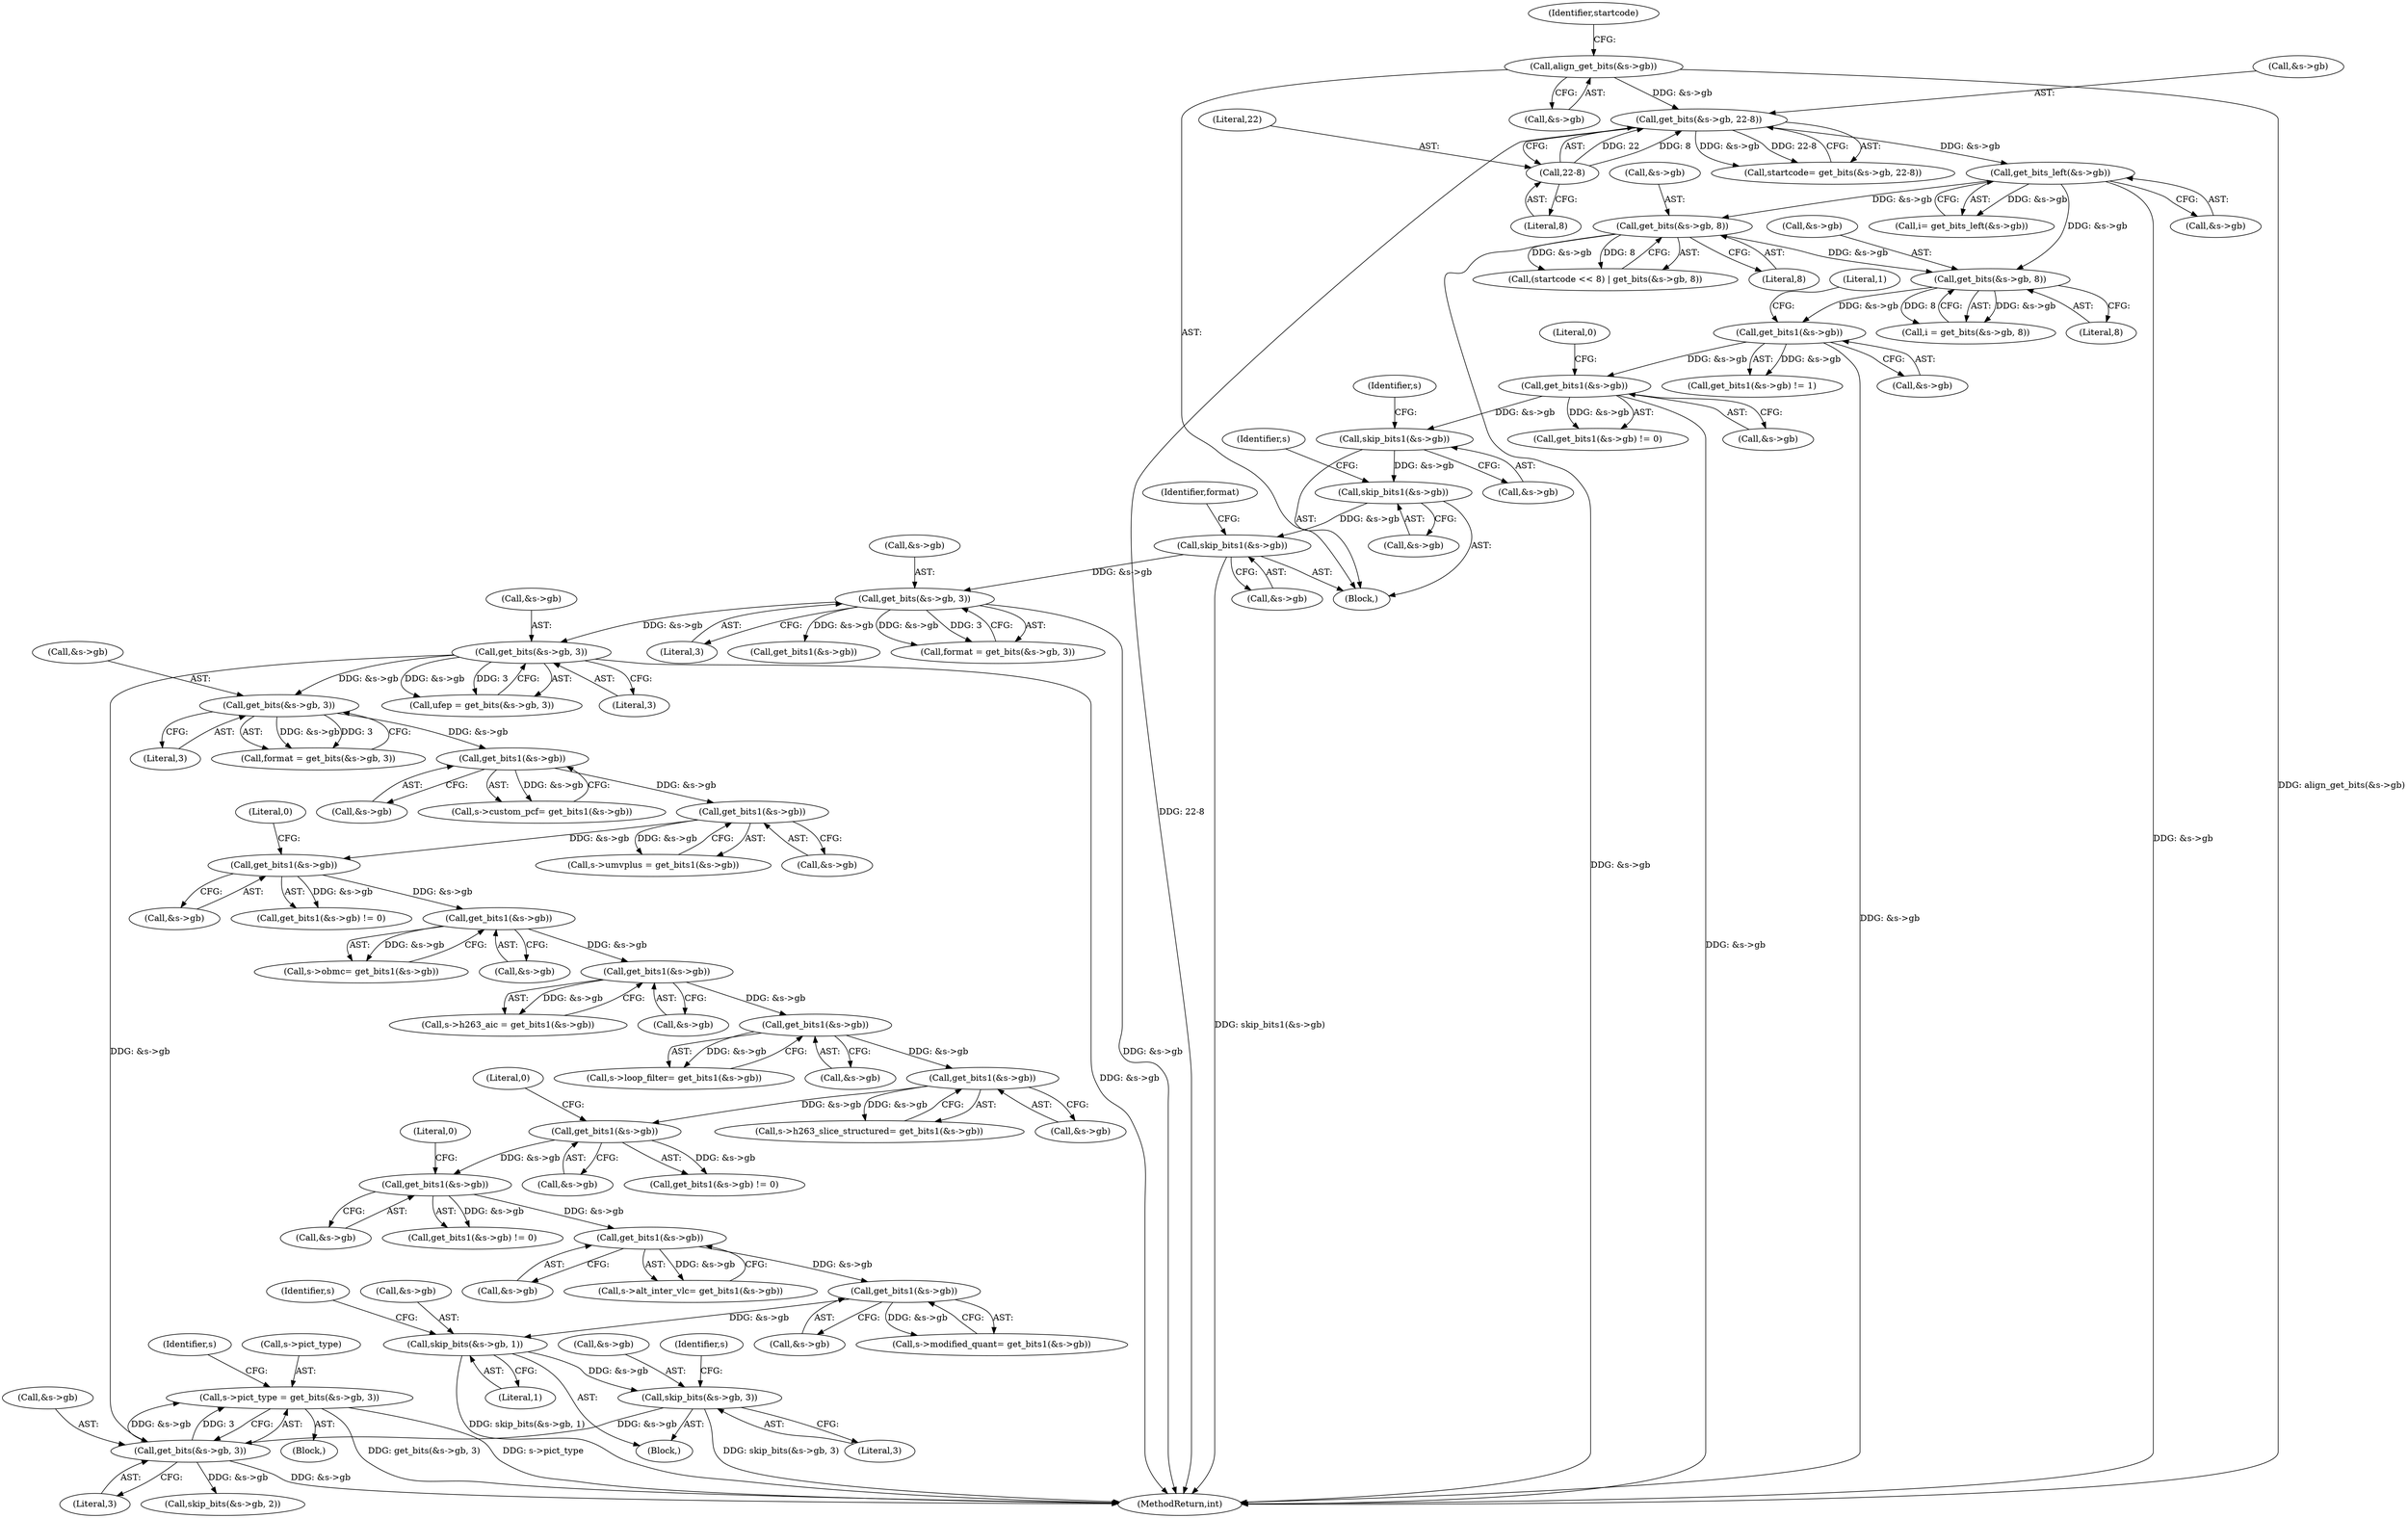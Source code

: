 digraph "0_libav_0a49a62f998747cfa564d98d36a459fe70d3299b@pointer" {
"1000634" [label="(Call,s->pict_type = get_bits(&s->gb, 3))"];
"1000638" [label="(Call,get_bits(&s->gb, 3))"];
"1000612" [label="(Call,skip_bits(&s->gb, 3))"];
"1000606" [label="(Call,skip_bits(&s->gb, 1))"];
"1000592" [label="(Call,get_bits1(&s->gb))"];
"1000583" [label="(Call,get_bits1(&s->gb))"];
"1000566" [label="(Call,get_bits1(&s->gb))"];
"1000551" [label="(Call,get_bits1(&s->gb))"];
"1000544" [label="(Call,get_bits1(&s->gb))"];
"1000520" [label="(Call,get_bits1(&s->gb))"];
"1000511" [label="(Call,get_bits1(&s->gb))"];
"1000502" [label="(Call,get_bits1(&s->gb))"];
"1000485" [label="(Call,get_bits1(&s->gb))"];
"1000478" [label="(Call,get_bits1(&s->gb))"];
"1000469" [label="(Call,get_bits1(&s->gb))"];
"1000453" [label="(Call,get_bits(&s->gb, 3))"];
"1000440" [label="(Call,get_bits(&s->gb, 3))"];
"1000292" [label="(Call,get_bits(&s->gb, 3))"];
"1000285" [label="(Call,skip_bits1(&s->gb))"];
"1000280" [label="(Call,skip_bits1(&s->gb))"];
"1000275" [label="(Call,skip_bits1(&s->gb))"];
"1000259" [label="(Call,get_bits1(&s->gb))"];
"1000241" [label="(Call,get_bits1(&s->gb))"];
"1000207" [label="(Call,get_bits(&s->gb, 8))"];
"1000179" [label="(Call,get_bits(&s->gb, 8))"];
"1000160" [label="(Call,get_bits_left(&s->gb))"];
"1000149" [label="(Call,get_bits(&s->gb, 22-8))"];
"1000142" [label="(Call,align_get_bits(&s->gb))"];
"1000154" [label="(Call,22-8)"];
"1000490" [label="(Literal,0)"];
"1000160" [label="(Call,get_bits_left(&s->gb))"];
"1000588" [label="(Call,s->modified_quant= get_bits1(&s->gb))"];
"1000638" [label="(Call,get_bits(&s->gb, 3))"];
"1000693" [label="(Call,skip_bits(&s->gb, 2))"];
"1000156" [label="(Literal,8)"];
"1000606" [label="(Call,skip_bits(&s->gb, 1))"];
"1000184" [label="(Literal,8)"];
"1000550" [label="(Call,get_bits1(&s->gb) != 0)"];
"1000440" [label="(Call,get_bits(&s->gb, 3))"];
"1000634" [label="(Call,s->pict_type = get_bits(&s->gb, 3))"];
"1000479" [label="(Call,&s->gb)"];
"1000551" [label="(Call,get_bits1(&s->gb))"];
"1000212" [label="(Literal,8)"];
"1000566" [label="(Call,get_bits1(&s->gb))"];
"1000431" [label="(Block,)"];
"1000242" [label="(Call,&s->gb)"];
"1000507" [label="(Call,s->h263_aic = get_bits1(&s->gb))"];
"1000260" [label="(Call,&s->gb)"];
"1000297" [label="(Literal,3)"];
"1000454" [label="(Call,&s->gb)"];
"1000636" [label="(Identifier,s)"];
"1000338" [label="(Call,get_bits1(&s->gb))"];
"1000611" [label="(Literal,1)"];
"1000486" [label="(Call,&s->gb)"];
"1000545" [label="(Call,&s->gb)"];
"1000584" [label="(Call,&s->gb)"];
"1000154" [label="(Call,22-8)"];
"1000556" [label="(Literal,0)"];
"1000281" [label="(Call,&s->gb)"];
"1000635" [label="(Call,s->pict_type)"];
"1000288" [label="(Identifier,s)"];
"1000592" [label="(Call,get_bits1(&s->gb))"];
"1000258" [label="(Call,get_bits1(&s->gb) != 0)"];
"1000478" [label="(Call,get_bits1(&s->gb))"];
"1000147" [label="(Call,startcode= get_bits(&s->gb, 22-8))"];
"1000516" [label="(Call,s->loop_filter= get_bits1(&s->gb))"];
"1000450" [label="(Block,)"];
"1000643" [label="(Literal,3)"];
"1000241" [label="(Call,get_bits1(&s->gb))"];
"1000474" [label="(Call,s->umvplus = get_bits1(&s->gb))"];
"1000552" [label="(Call,&s->gb)"];
"1000175" [label="(Call,(startcode << 8) | get_bits(&s->gb, 8))"];
"1000292" [label="(Call,get_bits(&s->gb, 3))"];
"1000275" [label="(Call,skip_bits1(&s->gb))"];
"1000544" [label="(Call,get_bits1(&s->gb))"];
"1000161" [label="(Call,&s->gb)"];
"1000485" [label="(Call,get_bits1(&s->gb))"];
"1000143" [label="(Call,&s->gb)"];
"1000646" [label="(Identifier,s)"];
"1000521" [label="(Call,&s->gb)"];
"1000286" [label="(Call,&s->gb)"];
"1000520" [label="(Call,get_bits1(&s->gb))"];
"1000498" [label="(Call,s->obmc= get_bits1(&s->gb))"];
"1000639" [label="(Call,&s->gb)"];
"1000613" [label="(Call,&s->gb)"];
"1000511" [label="(Call,get_bits1(&s->gb))"];
"1000470" [label="(Call,&s->gb)"];
"1000259" [label="(Call,get_bits1(&s->gb))"];
"1000240" [label="(Call,get_bits1(&s->gb) != 1)"];
"1000280" [label="(Call,skip_bits1(&s->gb))"];
"1000290" [label="(Call,format = get_bits(&s->gb, 3))"];
"1000502" [label="(Call,get_bits1(&s->gb))"];
"1000150" [label="(Call,&s->gb)"];
"1000458" [label="(Literal,3)"];
"1000283" [label="(Identifier,s)"];
"1000451" [label="(Call,format = get_bits(&s->gb, 3))"];
"1000607" [label="(Call,&s->gb)"];
"1000617" [label="(Literal,3)"];
"1000438" [label="(Call,ufep = get_bits(&s->gb, 3))"];
"1000512" [label="(Call,&s->gb)"];
"1000579" [label="(Call,s->alt_inter_vlc= get_bits1(&s->gb))"];
"1000453" [label="(Call,get_bits(&s->gb, 3))"];
"1000583" [label="(Call,get_bits1(&s->gb))"];
"1000148" [label="(Identifier,startcode)"];
"1000469" [label="(Call,get_bits1(&s->gb))"];
"1000540" [label="(Call,s->h263_slice_structured= get_bits1(&s->gb))"];
"1000179" [label="(Call,get_bits(&s->gb, 8))"];
"1000593" [label="(Call,&s->gb)"];
"1000612" [label="(Call,skip_bits(&s->gb, 3))"];
"1000445" [label="(Literal,3)"];
"1000246" [label="(Literal,1)"];
"1000142" [label="(Call,align_get_bits(&s->gb))"];
"1000205" [label="(Call,i = get_bits(&s->gb, 8))"];
"1000285" [label="(Call,skip_bits1(&s->gb))"];
"1000207" [label="(Call,get_bits(&s->gb, 8))"];
"1000465" [label="(Call,s->custom_pcf= get_bits1(&s->gb))"];
"1000149" [label="(Call,get_bits(&s->gb, 22-8))"];
"1000291" [label="(Identifier,format)"];
"1000567" [label="(Call,&s->gb)"];
"1000208" [label="(Call,&s->gb)"];
"1000180" [label="(Call,&s->gb)"];
"1000276" [label="(Call,&s->gb)"];
"1000571" [label="(Literal,0)"];
"1000441" [label="(Call,&s->gb)"];
"1000264" [label="(Literal,0)"];
"1001092" [label="(MethodReturn,int)"];
"1000136" [label="(Block,)"];
"1000565" [label="(Call,get_bits1(&s->gb) != 0)"];
"1000293" [label="(Call,&s->gb)"];
"1000503" [label="(Call,&s->gb)"];
"1000484" [label="(Call,get_bits1(&s->gb) != 0)"];
"1000155" [label="(Literal,22)"];
"1000158" [label="(Call,i= get_bits_left(&s->gb))"];
"1000615" [label="(Identifier,s)"];
"1000634" -> "1000431"  [label="AST: "];
"1000634" -> "1000638"  [label="CFG: "];
"1000635" -> "1000634"  [label="AST: "];
"1000638" -> "1000634"  [label="AST: "];
"1000646" -> "1000634"  [label="CFG: "];
"1000634" -> "1001092"  [label="DDG: get_bits(&s->gb, 3)"];
"1000634" -> "1001092"  [label="DDG: s->pict_type"];
"1000638" -> "1000634"  [label="DDG: &s->gb"];
"1000638" -> "1000634"  [label="DDG: 3"];
"1000638" -> "1000643"  [label="CFG: "];
"1000639" -> "1000638"  [label="AST: "];
"1000643" -> "1000638"  [label="AST: "];
"1000638" -> "1001092"  [label="DDG: &s->gb"];
"1000612" -> "1000638"  [label="DDG: &s->gb"];
"1000440" -> "1000638"  [label="DDG: &s->gb"];
"1000638" -> "1000693"  [label="DDG: &s->gb"];
"1000612" -> "1000450"  [label="AST: "];
"1000612" -> "1000617"  [label="CFG: "];
"1000613" -> "1000612"  [label="AST: "];
"1000617" -> "1000612"  [label="AST: "];
"1000636" -> "1000612"  [label="CFG: "];
"1000612" -> "1001092"  [label="DDG: skip_bits(&s->gb, 3)"];
"1000606" -> "1000612"  [label="DDG: &s->gb"];
"1000606" -> "1000450"  [label="AST: "];
"1000606" -> "1000611"  [label="CFG: "];
"1000607" -> "1000606"  [label="AST: "];
"1000611" -> "1000606"  [label="AST: "];
"1000615" -> "1000606"  [label="CFG: "];
"1000606" -> "1001092"  [label="DDG: skip_bits(&s->gb, 1)"];
"1000592" -> "1000606"  [label="DDG: &s->gb"];
"1000592" -> "1000588"  [label="AST: "];
"1000592" -> "1000593"  [label="CFG: "];
"1000593" -> "1000592"  [label="AST: "];
"1000588" -> "1000592"  [label="CFG: "];
"1000592" -> "1000588"  [label="DDG: &s->gb"];
"1000583" -> "1000592"  [label="DDG: &s->gb"];
"1000583" -> "1000579"  [label="AST: "];
"1000583" -> "1000584"  [label="CFG: "];
"1000584" -> "1000583"  [label="AST: "];
"1000579" -> "1000583"  [label="CFG: "];
"1000583" -> "1000579"  [label="DDG: &s->gb"];
"1000566" -> "1000583"  [label="DDG: &s->gb"];
"1000566" -> "1000565"  [label="AST: "];
"1000566" -> "1000567"  [label="CFG: "];
"1000567" -> "1000566"  [label="AST: "];
"1000571" -> "1000566"  [label="CFG: "];
"1000566" -> "1000565"  [label="DDG: &s->gb"];
"1000551" -> "1000566"  [label="DDG: &s->gb"];
"1000551" -> "1000550"  [label="AST: "];
"1000551" -> "1000552"  [label="CFG: "];
"1000552" -> "1000551"  [label="AST: "];
"1000556" -> "1000551"  [label="CFG: "];
"1000551" -> "1000550"  [label="DDG: &s->gb"];
"1000544" -> "1000551"  [label="DDG: &s->gb"];
"1000544" -> "1000540"  [label="AST: "];
"1000544" -> "1000545"  [label="CFG: "];
"1000545" -> "1000544"  [label="AST: "];
"1000540" -> "1000544"  [label="CFG: "];
"1000544" -> "1000540"  [label="DDG: &s->gb"];
"1000520" -> "1000544"  [label="DDG: &s->gb"];
"1000520" -> "1000516"  [label="AST: "];
"1000520" -> "1000521"  [label="CFG: "];
"1000521" -> "1000520"  [label="AST: "];
"1000516" -> "1000520"  [label="CFG: "];
"1000520" -> "1000516"  [label="DDG: &s->gb"];
"1000511" -> "1000520"  [label="DDG: &s->gb"];
"1000511" -> "1000507"  [label="AST: "];
"1000511" -> "1000512"  [label="CFG: "];
"1000512" -> "1000511"  [label="AST: "];
"1000507" -> "1000511"  [label="CFG: "];
"1000511" -> "1000507"  [label="DDG: &s->gb"];
"1000502" -> "1000511"  [label="DDG: &s->gb"];
"1000502" -> "1000498"  [label="AST: "];
"1000502" -> "1000503"  [label="CFG: "];
"1000503" -> "1000502"  [label="AST: "];
"1000498" -> "1000502"  [label="CFG: "];
"1000502" -> "1000498"  [label="DDG: &s->gb"];
"1000485" -> "1000502"  [label="DDG: &s->gb"];
"1000485" -> "1000484"  [label="AST: "];
"1000485" -> "1000486"  [label="CFG: "];
"1000486" -> "1000485"  [label="AST: "];
"1000490" -> "1000485"  [label="CFG: "];
"1000485" -> "1000484"  [label="DDG: &s->gb"];
"1000478" -> "1000485"  [label="DDG: &s->gb"];
"1000478" -> "1000474"  [label="AST: "];
"1000478" -> "1000479"  [label="CFG: "];
"1000479" -> "1000478"  [label="AST: "];
"1000474" -> "1000478"  [label="CFG: "];
"1000478" -> "1000474"  [label="DDG: &s->gb"];
"1000469" -> "1000478"  [label="DDG: &s->gb"];
"1000469" -> "1000465"  [label="AST: "];
"1000469" -> "1000470"  [label="CFG: "];
"1000470" -> "1000469"  [label="AST: "];
"1000465" -> "1000469"  [label="CFG: "];
"1000469" -> "1000465"  [label="DDG: &s->gb"];
"1000453" -> "1000469"  [label="DDG: &s->gb"];
"1000453" -> "1000451"  [label="AST: "];
"1000453" -> "1000458"  [label="CFG: "];
"1000454" -> "1000453"  [label="AST: "];
"1000458" -> "1000453"  [label="AST: "];
"1000451" -> "1000453"  [label="CFG: "];
"1000453" -> "1000451"  [label="DDG: &s->gb"];
"1000453" -> "1000451"  [label="DDG: 3"];
"1000440" -> "1000453"  [label="DDG: &s->gb"];
"1000440" -> "1000438"  [label="AST: "];
"1000440" -> "1000445"  [label="CFG: "];
"1000441" -> "1000440"  [label="AST: "];
"1000445" -> "1000440"  [label="AST: "];
"1000438" -> "1000440"  [label="CFG: "];
"1000440" -> "1001092"  [label="DDG: &s->gb"];
"1000440" -> "1000438"  [label="DDG: &s->gb"];
"1000440" -> "1000438"  [label="DDG: 3"];
"1000292" -> "1000440"  [label="DDG: &s->gb"];
"1000292" -> "1000290"  [label="AST: "];
"1000292" -> "1000297"  [label="CFG: "];
"1000293" -> "1000292"  [label="AST: "];
"1000297" -> "1000292"  [label="AST: "];
"1000290" -> "1000292"  [label="CFG: "];
"1000292" -> "1001092"  [label="DDG: &s->gb"];
"1000292" -> "1000290"  [label="DDG: &s->gb"];
"1000292" -> "1000290"  [label="DDG: 3"];
"1000285" -> "1000292"  [label="DDG: &s->gb"];
"1000292" -> "1000338"  [label="DDG: &s->gb"];
"1000285" -> "1000136"  [label="AST: "];
"1000285" -> "1000286"  [label="CFG: "];
"1000286" -> "1000285"  [label="AST: "];
"1000291" -> "1000285"  [label="CFG: "];
"1000285" -> "1001092"  [label="DDG: skip_bits1(&s->gb)"];
"1000280" -> "1000285"  [label="DDG: &s->gb"];
"1000280" -> "1000136"  [label="AST: "];
"1000280" -> "1000281"  [label="CFG: "];
"1000281" -> "1000280"  [label="AST: "];
"1000288" -> "1000280"  [label="CFG: "];
"1000275" -> "1000280"  [label="DDG: &s->gb"];
"1000275" -> "1000136"  [label="AST: "];
"1000275" -> "1000276"  [label="CFG: "];
"1000276" -> "1000275"  [label="AST: "];
"1000283" -> "1000275"  [label="CFG: "];
"1000259" -> "1000275"  [label="DDG: &s->gb"];
"1000259" -> "1000258"  [label="AST: "];
"1000259" -> "1000260"  [label="CFG: "];
"1000260" -> "1000259"  [label="AST: "];
"1000264" -> "1000259"  [label="CFG: "];
"1000259" -> "1001092"  [label="DDG: &s->gb"];
"1000259" -> "1000258"  [label="DDG: &s->gb"];
"1000241" -> "1000259"  [label="DDG: &s->gb"];
"1000241" -> "1000240"  [label="AST: "];
"1000241" -> "1000242"  [label="CFG: "];
"1000242" -> "1000241"  [label="AST: "];
"1000246" -> "1000241"  [label="CFG: "];
"1000241" -> "1001092"  [label="DDG: &s->gb"];
"1000241" -> "1000240"  [label="DDG: &s->gb"];
"1000207" -> "1000241"  [label="DDG: &s->gb"];
"1000207" -> "1000205"  [label="AST: "];
"1000207" -> "1000212"  [label="CFG: "];
"1000208" -> "1000207"  [label="AST: "];
"1000212" -> "1000207"  [label="AST: "];
"1000205" -> "1000207"  [label="CFG: "];
"1000207" -> "1000205"  [label="DDG: &s->gb"];
"1000207" -> "1000205"  [label="DDG: 8"];
"1000179" -> "1000207"  [label="DDG: &s->gb"];
"1000160" -> "1000207"  [label="DDG: &s->gb"];
"1000179" -> "1000175"  [label="AST: "];
"1000179" -> "1000184"  [label="CFG: "];
"1000180" -> "1000179"  [label="AST: "];
"1000184" -> "1000179"  [label="AST: "];
"1000175" -> "1000179"  [label="CFG: "];
"1000179" -> "1001092"  [label="DDG: &s->gb"];
"1000179" -> "1000175"  [label="DDG: &s->gb"];
"1000179" -> "1000175"  [label="DDG: 8"];
"1000160" -> "1000179"  [label="DDG: &s->gb"];
"1000160" -> "1000158"  [label="AST: "];
"1000160" -> "1000161"  [label="CFG: "];
"1000161" -> "1000160"  [label="AST: "];
"1000158" -> "1000160"  [label="CFG: "];
"1000160" -> "1001092"  [label="DDG: &s->gb"];
"1000160" -> "1000158"  [label="DDG: &s->gb"];
"1000149" -> "1000160"  [label="DDG: &s->gb"];
"1000149" -> "1000147"  [label="AST: "];
"1000149" -> "1000154"  [label="CFG: "];
"1000150" -> "1000149"  [label="AST: "];
"1000154" -> "1000149"  [label="AST: "];
"1000147" -> "1000149"  [label="CFG: "];
"1000149" -> "1001092"  [label="DDG: 22-8"];
"1000149" -> "1000147"  [label="DDG: &s->gb"];
"1000149" -> "1000147"  [label="DDG: 22-8"];
"1000142" -> "1000149"  [label="DDG: &s->gb"];
"1000154" -> "1000149"  [label="DDG: 22"];
"1000154" -> "1000149"  [label="DDG: 8"];
"1000142" -> "1000136"  [label="AST: "];
"1000142" -> "1000143"  [label="CFG: "];
"1000143" -> "1000142"  [label="AST: "];
"1000148" -> "1000142"  [label="CFG: "];
"1000142" -> "1001092"  [label="DDG: align_get_bits(&s->gb)"];
"1000154" -> "1000156"  [label="CFG: "];
"1000155" -> "1000154"  [label="AST: "];
"1000156" -> "1000154"  [label="AST: "];
}
